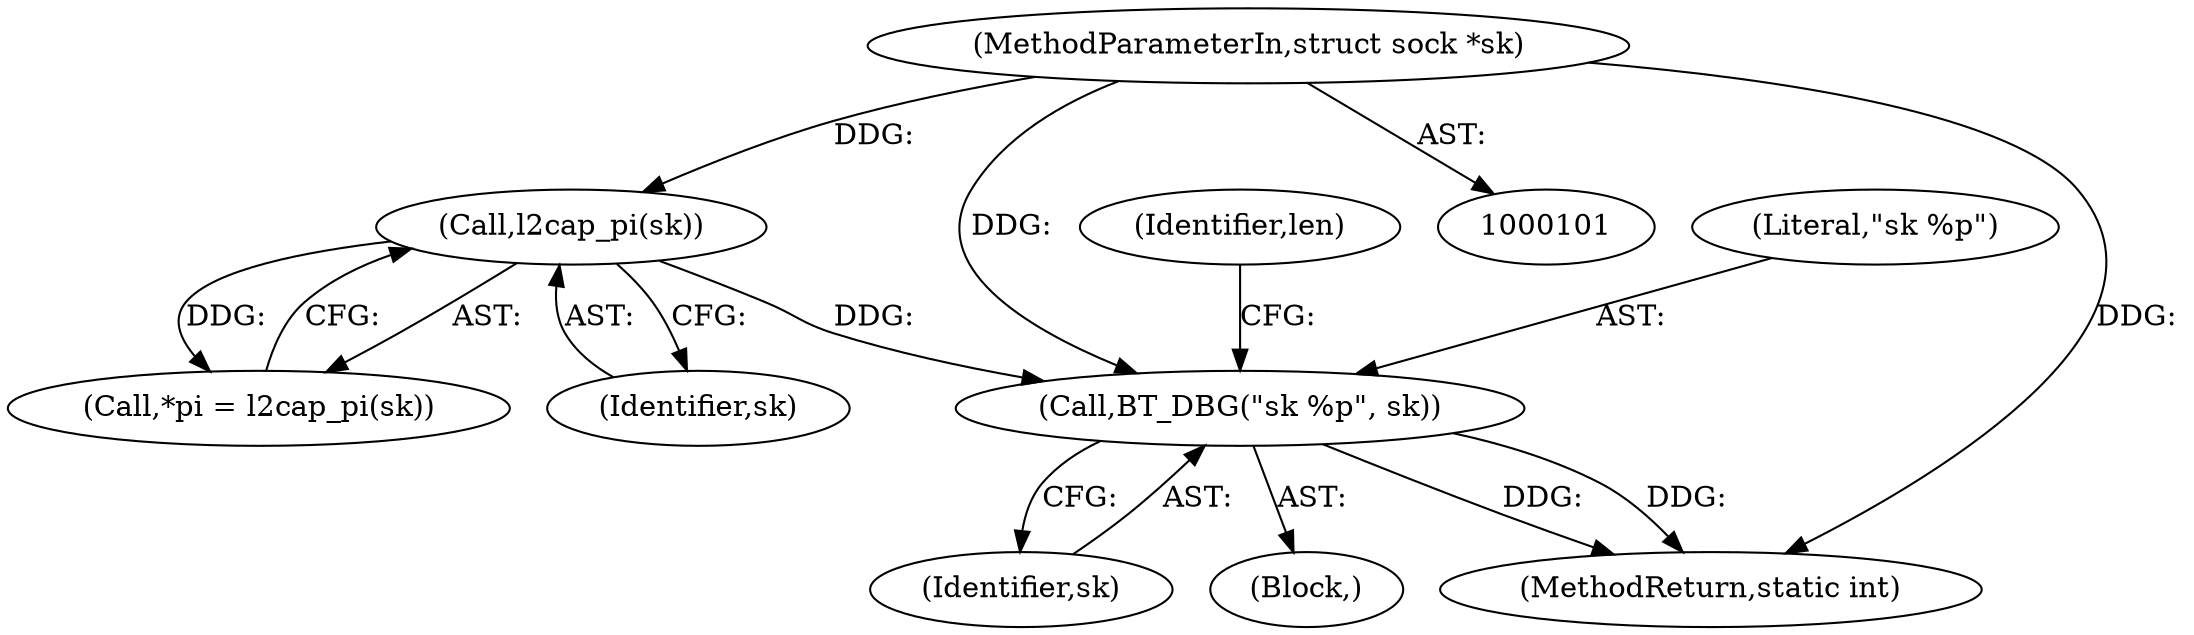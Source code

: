 digraph "0_linux_f2fcfcd670257236ebf2088bbdf26f6a8ef459fe_3@pointer" {
"1000145" [label="(Call,BT_DBG(\"sk %p\", sk))"];
"1000108" [label="(Call,l2cap_pi(sk))"];
"1000102" [label="(MethodParameterIn,struct sock *sk)"];
"1000109" [label="(Identifier,sk)"];
"1000150" [label="(Identifier,len)"];
"1000309" [label="(MethodReturn,static int)"];
"1000108" [label="(Call,l2cap_pi(sk))"];
"1000106" [label="(Call,*pi = l2cap_pi(sk))"];
"1000102" [label="(MethodParameterIn,struct sock *sk)"];
"1000147" [label="(Identifier,sk)"];
"1000146" [label="(Literal,\"sk %p\")"];
"1000104" [label="(Block,)"];
"1000145" [label="(Call,BT_DBG(\"sk %p\", sk))"];
"1000145" -> "1000104"  [label="AST: "];
"1000145" -> "1000147"  [label="CFG: "];
"1000146" -> "1000145"  [label="AST: "];
"1000147" -> "1000145"  [label="AST: "];
"1000150" -> "1000145"  [label="CFG: "];
"1000145" -> "1000309"  [label="DDG: "];
"1000145" -> "1000309"  [label="DDG: "];
"1000108" -> "1000145"  [label="DDG: "];
"1000102" -> "1000145"  [label="DDG: "];
"1000108" -> "1000106"  [label="AST: "];
"1000108" -> "1000109"  [label="CFG: "];
"1000109" -> "1000108"  [label="AST: "];
"1000106" -> "1000108"  [label="CFG: "];
"1000108" -> "1000106"  [label="DDG: "];
"1000102" -> "1000108"  [label="DDG: "];
"1000102" -> "1000101"  [label="AST: "];
"1000102" -> "1000309"  [label="DDG: "];
}
